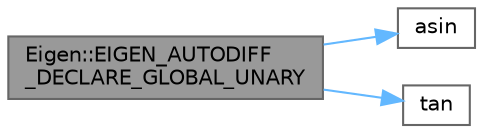 digraph "Eigen::EIGEN_AUTODIFF_DECLARE_GLOBAL_UNARY"
{
 // LATEX_PDF_SIZE
  bgcolor="transparent";
  edge [fontname=Helvetica,fontsize=10,labelfontname=Helvetica,labelfontsize=10];
  node [fontname=Helvetica,fontsize=10,shape=box,height=0.2,width=0.4];
  rankdir="LR";
  Node1 [id="Node000001",label="Eigen::EIGEN_AUTODIFF\l_DECLARE_GLOBAL_UNARY",height=0.2,width=0.4,color="gray40", fillcolor="grey60", style="filled", fontcolor="black",tooltip=" "];
  Node1 -> Node2 [id="edge1_Node000001_Node000002",color="steelblue1",style="solid",tooltip=" "];
  Node2 [id="Node000002",label="asin",height=0.2,width=0.4,color="grey40", fillcolor="white", style="filled",URL="$_array_cwise_unary_ops_8h.html#a65b7255208b30e0a3a5a0389b77465db",tooltip=" "];
  Node1 -> Node3 [id="edge2_Node000001_Node000003",color="steelblue1",style="solid",tooltip=" "];
  Node3 [id="Node000003",label="tan",height=0.2,width=0.4,color="grey40", fillcolor="white", style="filled",URL="$_array_cwise_unary_ops_8h.html#a0c32a3874bfc5438d11b75c9f40256d1",tooltip=" "];
}
